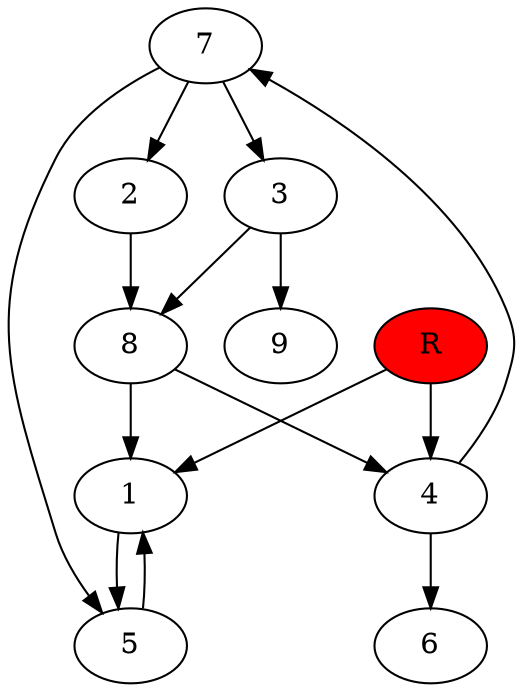 digraph prb59346 {
	1
	2
	3
	4
	5
	6
	7
	8
	R [fillcolor="#ff0000" style=filled]
	1 -> 5
	2 -> 8
	3 -> 8
	3 -> 9
	4 -> 6
	4 -> 7
	5 -> 1
	7 -> 2
	7 -> 3
	7 -> 5
	8 -> 1
	8 -> 4
	R -> 1
	R -> 4
}
